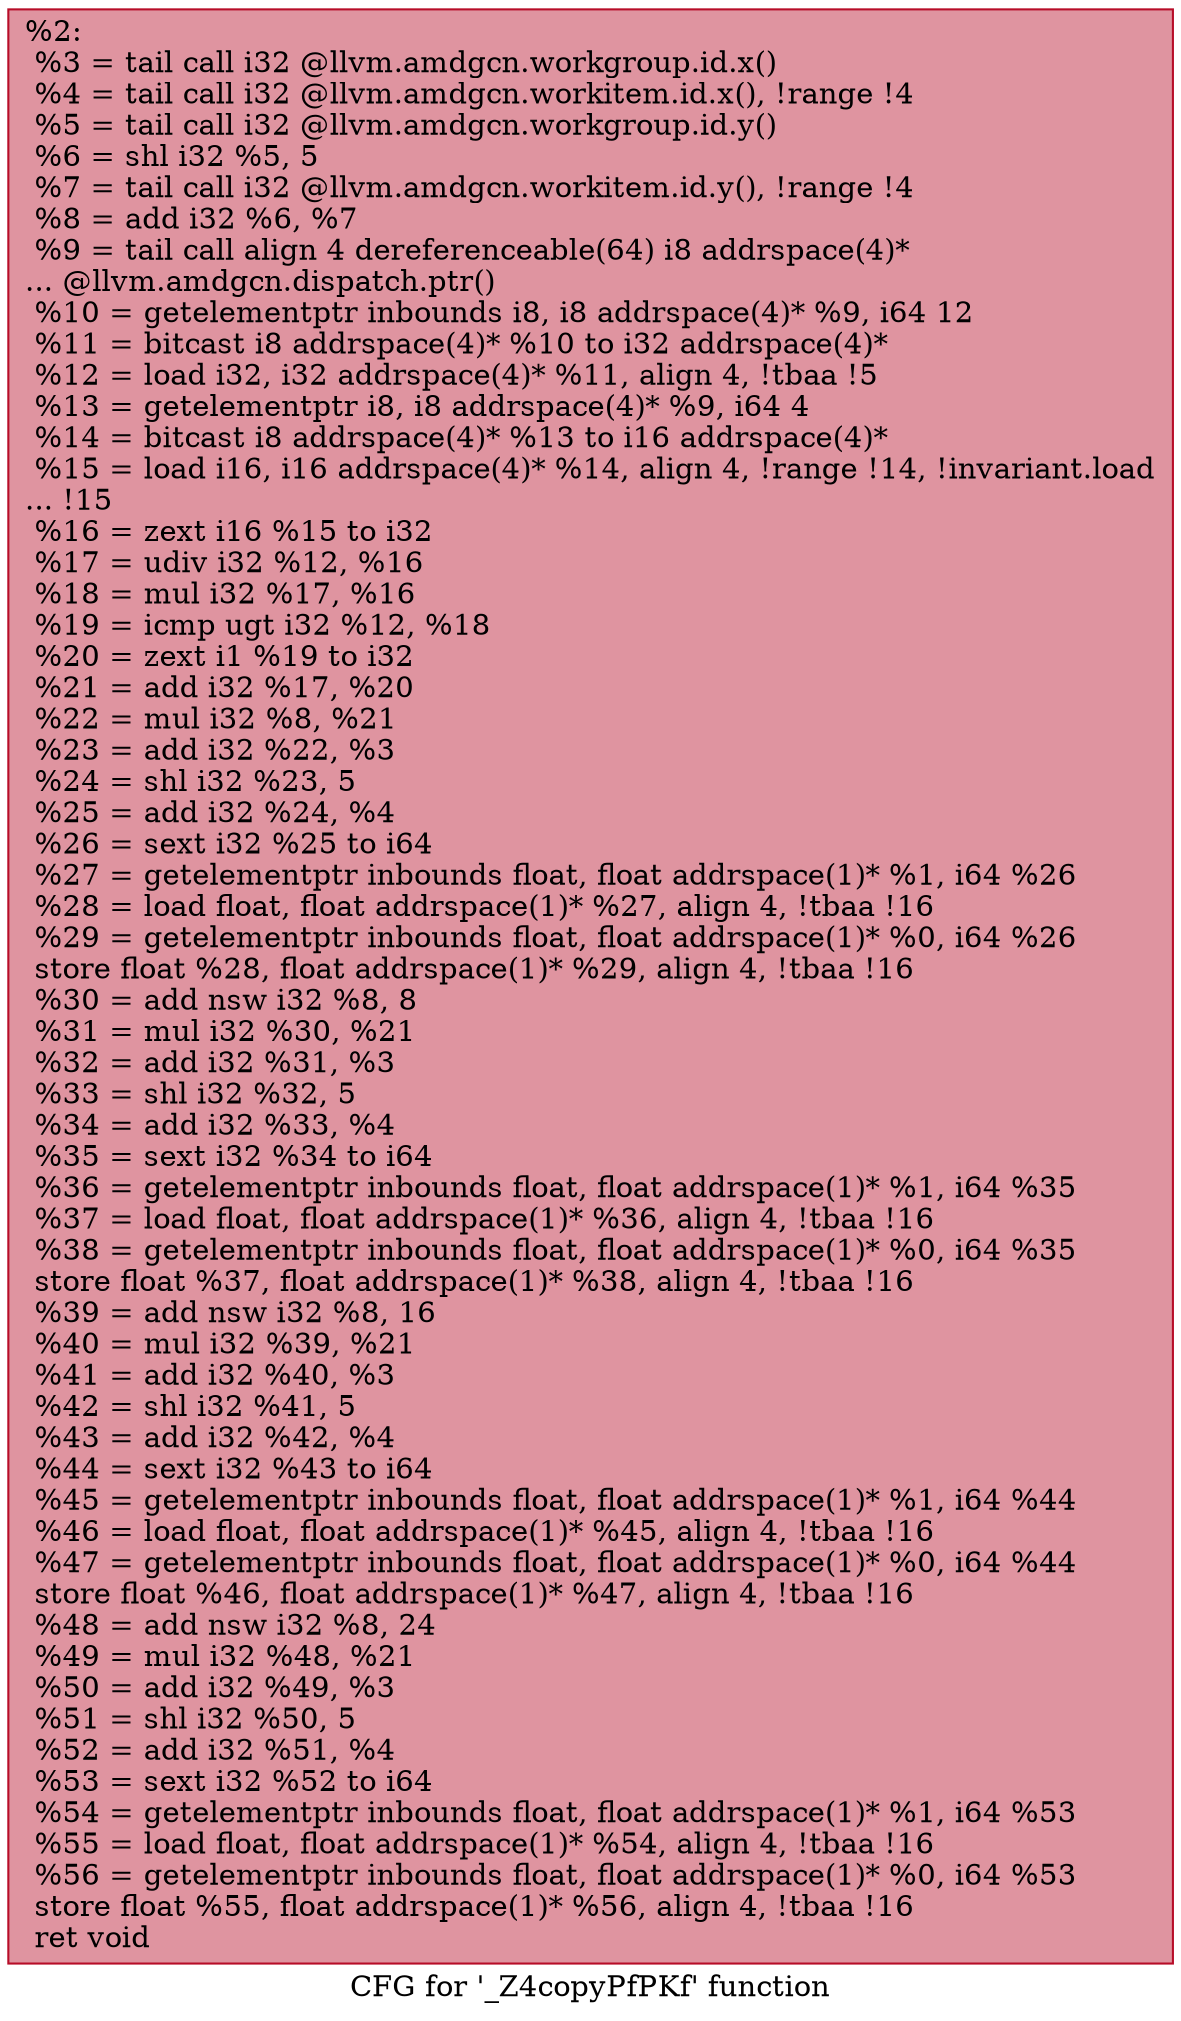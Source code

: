digraph "CFG for '_Z4copyPfPKf' function" {
	label="CFG for '_Z4copyPfPKf' function";

	Node0x641d810 [shape=record,color="#b70d28ff", style=filled, fillcolor="#b70d2870",label="{%2:\l  %3 = tail call i32 @llvm.amdgcn.workgroup.id.x()\l  %4 = tail call i32 @llvm.amdgcn.workitem.id.x(), !range !4\l  %5 = tail call i32 @llvm.amdgcn.workgroup.id.y()\l  %6 = shl i32 %5, 5\l  %7 = tail call i32 @llvm.amdgcn.workitem.id.y(), !range !4\l  %8 = add i32 %6, %7\l  %9 = tail call align 4 dereferenceable(64) i8 addrspace(4)*\l... @llvm.amdgcn.dispatch.ptr()\l  %10 = getelementptr inbounds i8, i8 addrspace(4)* %9, i64 12\l  %11 = bitcast i8 addrspace(4)* %10 to i32 addrspace(4)*\l  %12 = load i32, i32 addrspace(4)* %11, align 4, !tbaa !5\l  %13 = getelementptr i8, i8 addrspace(4)* %9, i64 4\l  %14 = bitcast i8 addrspace(4)* %13 to i16 addrspace(4)*\l  %15 = load i16, i16 addrspace(4)* %14, align 4, !range !14, !invariant.load\l... !15\l  %16 = zext i16 %15 to i32\l  %17 = udiv i32 %12, %16\l  %18 = mul i32 %17, %16\l  %19 = icmp ugt i32 %12, %18\l  %20 = zext i1 %19 to i32\l  %21 = add i32 %17, %20\l  %22 = mul i32 %8, %21\l  %23 = add i32 %22, %3\l  %24 = shl i32 %23, 5\l  %25 = add i32 %24, %4\l  %26 = sext i32 %25 to i64\l  %27 = getelementptr inbounds float, float addrspace(1)* %1, i64 %26\l  %28 = load float, float addrspace(1)* %27, align 4, !tbaa !16\l  %29 = getelementptr inbounds float, float addrspace(1)* %0, i64 %26\l  store float %28, float addrspace(1)* %29, align 4, !tbaa !16\l  %30 = add nsw i32 %8, 8\l  %31 = mul i32 %30, %21\l  %32 = add i32 %31, %3\l  %33 = shl i32 %32, 5\l  %34 = add i32 %33, %4\l  %35 = sext i32 %34 to i64\l  %36 = getelementptr inbounds float, float addrspace(1)* %1, i64 %35\l  %37 = load float, float addrspace(1)* %36, align 4, !tbaa !16\l  %38 = getelementptr inbounds float, float addrspace(1)* %0, i64 %35\l  store float %37, float addrspace(1)* %38, align 4, !tbaa !16\l  %39 = add nsw i32 %8, 16\l  %40 = mul i32 %39, %21\l  %41 = add i32 %40, %3\l  %42 = shl i32 %41, 5\l  %43 = add i32 %42, %4\l  %44 = sext i32 %43 to i64\l  %45 = getelementptr inbounds float, float addrspace(1)* %1, i64 %44\l  %46 = load float, float addrspace(1)* %45, align 4, !tbaa !16\l  %47 = getelementptr inbounds float, float addrspace(1)* %0, i64 %44\l  store float %46, float addrspace(1)* %47, align 4, !tbaa !16\l  %48 = add nsw i32 %8, 24\l  %49 = mul i32 %48, %21\l  %50 = add i32 %49, %3\l  %51 = shl i32 %50, 5\l  %52 = add i32 %51, %4\l  %53 = sext i32 %52 to i64\l  %54 = getelementptr inbounds float, float addrspace(1)* %1, i64 %53\l  %55 = load float, float addrspace(1)* %54, align 4, !tbaa !16\l  %56 = getelementptr inbounds float, float addrspace(1)* %0, i64 %53\l  store float %55, float addrspace(1)* %56, align 4, !tbaa !16\l  ret void\l}"];
}
